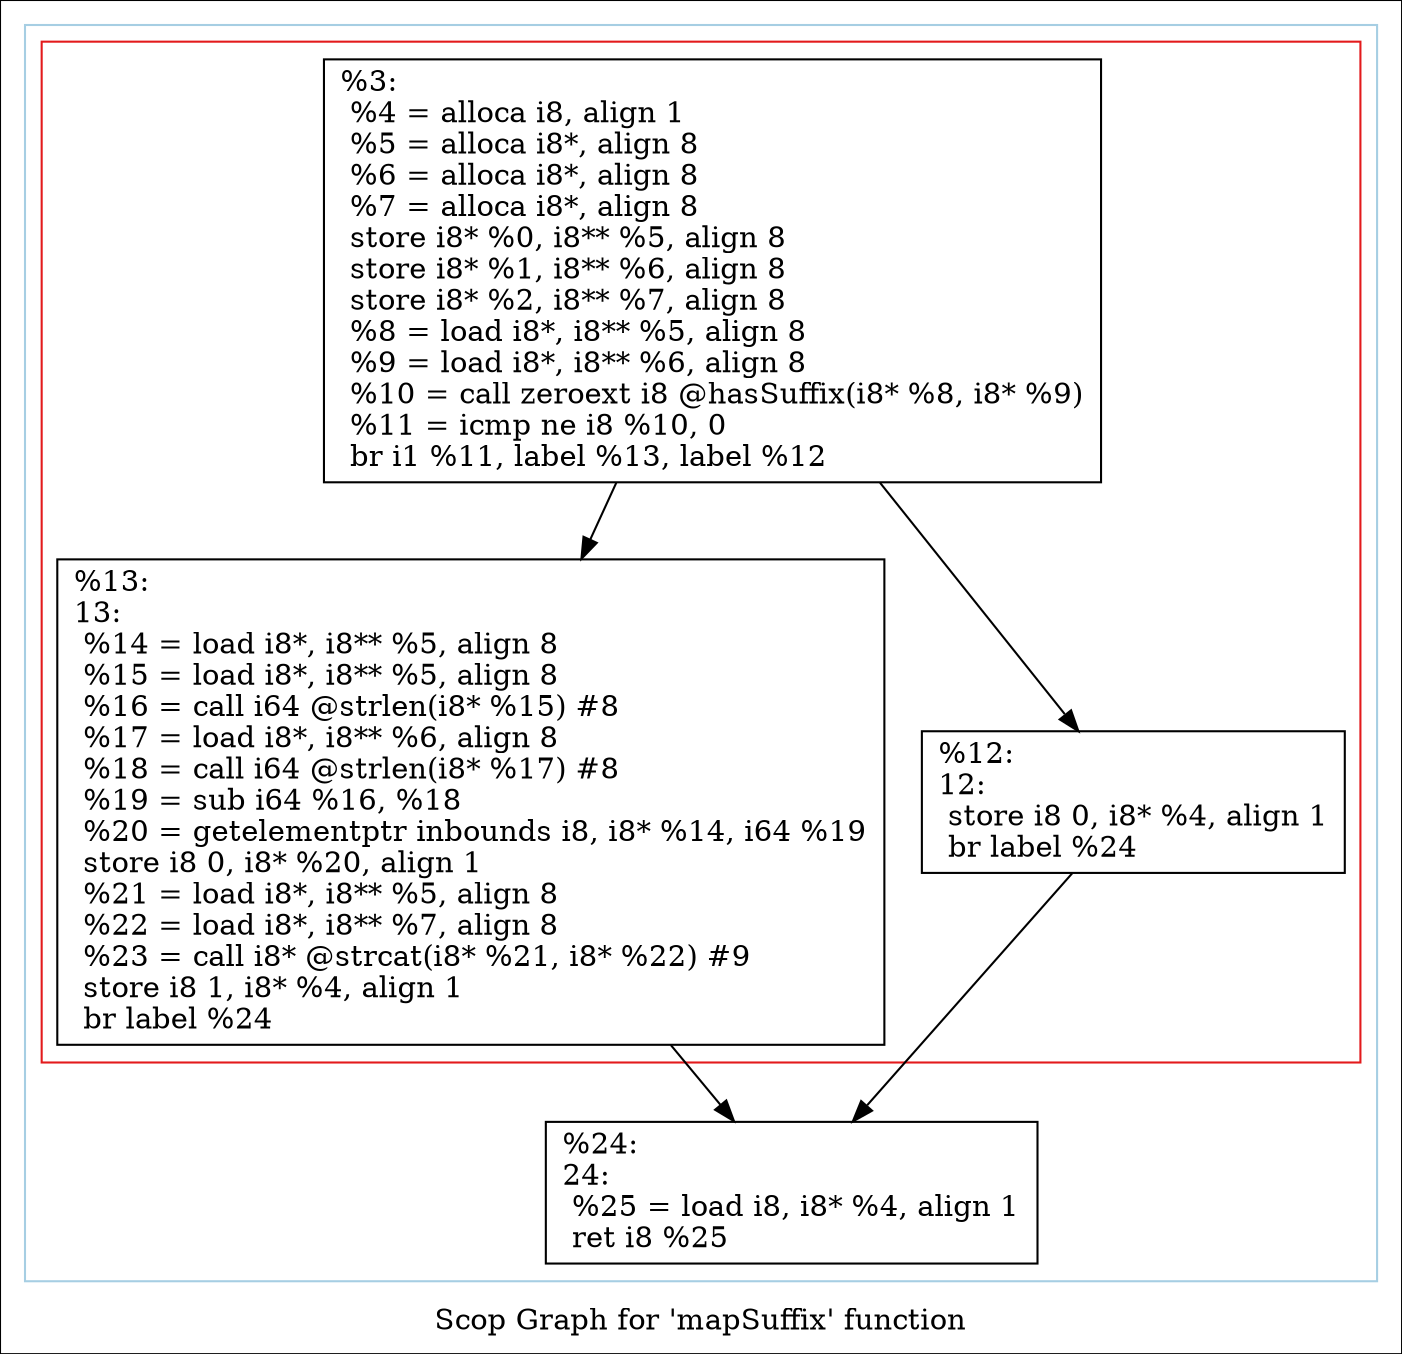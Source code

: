 digraph "Scop Graph for 'mapSuffix' function" {
	label="Scop Graph for 'mapSuffix' function";

	Node0x2798fa0 [shape=record,label="{%3:\l  %4 = alloca i8, align 1\l  %5 = alloca i8*, align 8\l  %6 = alloca i8*, align 8\l  %7 = alloca i8*, align 8\l  store i8* %0, i8** %5, align 8\l  store i8* %1, i8** %6, align 8\l  store i8* %2, i8** %7, align 8\l  %8 = load i8*, i8** %5, align 8\l  %9 = load i8*, i8** %6, align 8\l  %10 = call zeroext i8 @hasSuffix(i8* %8, i8* %9)\l  %11 = icmp ne i8 %10, 0\l  br i1 %11, label %13, label %12\l}"];
	Node0x2798fa0 -> Node0x27c9d50;
	Node0x2798fa0 -> Node0x281b540;
	Node0x27c9d50 [shape=record,label="{%13:\l13:                                               \l  %14 = load i8*, i8** %5, align 8\l  %15 = load i8*, i8** %5, align 8\l  %16 = call i64 @strlen(i8* %15) #8\l  %17 = load i8*, i8** %6, align 8\l  %18 = call i64 @strlen(i8* %17) #8\l  %19 = sub i64 %16, %18\l  %20 = getelementptr inbounds i8, i8* %14, i64 %19\l  store i8 0, i8* %20, align 1\l  %21 = load i8*, i8** %5, align 8\l  %22 = load i8*, i8** %7, align 8\l  %23 = call i8* @strcat(i8* %21, i8* %22) #9\l  store i8 1, i8* %4, align 1\l  br label %24\l}"];
	Node0x27c9d50 -> Node0x258f0c0;
	Node0x258f0c0 [shape=record,label="{%24:\l24:                                               \l  %25 = load i8, i8* %4, align 1\l  ret i8 %25\l}"];
	Node0x281b540 [shape=record,label="{%12:\l12:                                               \l  store i8 0, i8* %4, align 1\l  br label %24\l}"];
	Node0x281b540 -> Node0x258f0c0;
	colorscheme = "paired12"
        subgraph cluster_0x2941c60 {
          label = "";
          style = solid;
          color = 1
          subgraph cluster_0x292a4f0 {
            label = "";
            style = solid;
            color = 6
            Node0x2798fa0;
            Node0x27c9d50;
            Node0x281b540;
          }
          Node0x258f0c0;
        }
}
